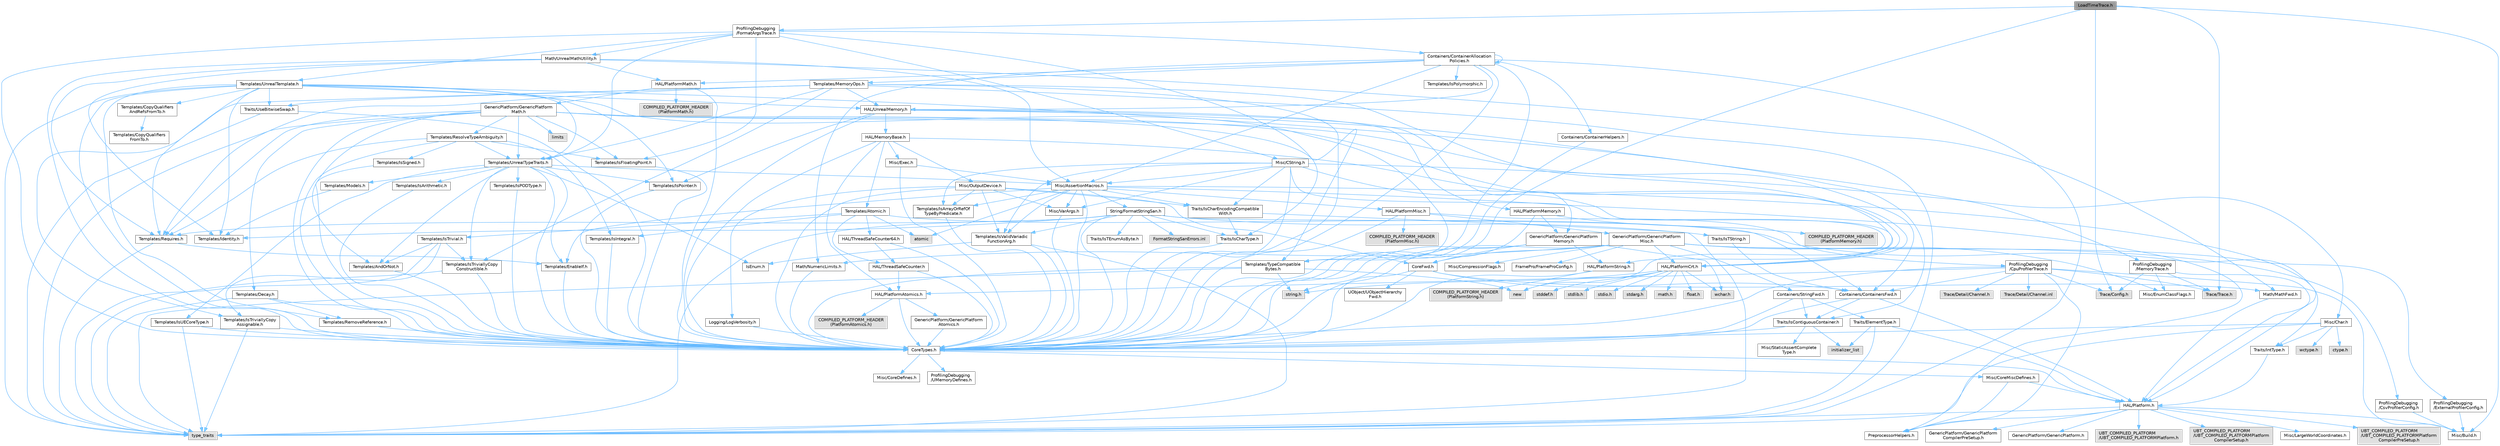 digraph "LoadTimeTrace.h"
{
 // INTERACTIVE_SVG=YES
 // LATEX_PDF_SIZE
  bgcolor="transparent";
  edge [fontname=Helvetica,fontsize=10,labelfontname=Helvetica,labelfontsize=10];
  node [fontname=Helvetica,fontsize=10,shape=box,height=0.2,width=0.4];
  Node1 [id="Node000001",label="LoadTimeTrace.h",height=0.2,width=0.4,color="gray40", fillcolor="grey60", style="filled", fontcolor="black",tooltip=" "];
  Node1 -> Node2 [id="edge1_Node000001_Node000002",color="steelblue1",style="solid",tooltip=" "];
  Node2 [id="Node000002",label="CoreTypes.h",height=0.2,width=0.4,color="grey40", fillcolor="white", style="filled",URL="$dc/dec/CoreTypes_8h.html",tooltip=" "];
  Node2 -> Node3 [id="edge2_Node000002_Node000003",color="steelblue1",style="solid",tooltip=" "];
  Node3 [id="Node000003",label="HAL/Platform.h",height=0.2,width=0.4,color="grey40", fillcolor="white", style="filled",URL="$d9/dd0/Platform_8h.html",tooltip=" "];
  Node3 -> Node4 [id="edge3_Node000003_Node000004",color="steelblue1",style="solid",tooltip=" "];
  Node4 [id="Node000004",label="Misc/Build.h",height=0.2,width=0.4,color="grey40", fillcolor="white", style="filled",URL="$d3/dbb/Build_8h.html",tooltip=" "];
  Node3 -> Node5 [id="edge4_Node000003_Node000005",color="steelblue1",style="solid",tooltip=" "];
  Node5 [id="Node000005",label="Misc/LargeWorldCoordinates.h",height=0.2,width=0.4,color="grey40", fillcolor="white", style="filled",URL="$d2/dcb/LargeWorldCoordinates_8h.html",tooltip=" "];
  Node3 -> Node6 [id="edge5_Node000003_Node000006",color="steelblue1",style="solid",tooltip=" "];
  Node6 [id="Node000006",label="type_traits",height=0.2,width=0.4,color="grey60", fillcolor="#E0E0E0", style="filled",tooltip=" "];
  Node3 -> Node7 [id="edge6_Node000003_Node000007",color="steelblue1",style="solid",tooltip=" "];
  Node7 [id="Node000007",label="PreprocessorHelpers.h",height=0.2,width=0.4,color="grey40", fillcolor="white", style="filled",URL="$db/ddb/PreprocessorHelpers_8h.html",tooltip=" "];
  Node3 -> Node8 [id="edge7_Node000003_Node000008",color="steelblue1",style="solid",tooltip=" "];
  Node8 [id="Node000008",label="UBT_COMPILED_PLATFORM\l/UBT_COMPILED_PLATFORMPlatform\lCompilerPreSetup.h",height=0.2,width=0.4,color="grey60", fillcolor="#E0E0E0", style="filled",tooltip=" "];
  Node3 -> Node9 [id="edge8_Node000003_Node000009",color="steelblue1",style="solid",tooltip=" "];
  Node9 [id="Node000009",label="GenericPlatform/GenericPlatform\lCompilerPreSetup.h",height=0.2,width=0.4,color="grey40", fillcolor="white", style="filled",URL="$d9/dc8/GenericPlatformCompilerPreSetup_8h.html",tooltip=" "];
  Node3 -> Node10 [id="edge9_Node000003_Node000010",color="steelblue1",style="solid",tooltip=" "];
  Node10 [id="Node000010",label="GenericPlatform/GenericPlatform.h",height=0.2,width=0.4,color="grey40", fillcolor="white", style="filled",URL="$d6/d84/GenericPlatform_8h.html",tooltip=" "];
  Node3 -> Node11 [id="edge10_Node000003_Node000011",color="steelblue1",style="solid",tooltip=" "];
  Node11 [id="Node000011",label="UBT_COMPILED_PLATFORM\l/UBT_COMPILED_PLATFORMPlatform.h",height=0.2,width=0.4,color="grey60", fillcolor="#E0E0E0", style="filled",tooltip=" "];
  Node3 -> Node12 [id="edge11_Node000003_Node000012",color="steelblue1",style="solid",tooltip=" "];
  Node12 [id="Node000012",label="UBT_COMPILED_PLATFORM\l/UBT_COMPILED_PLATFORMPlatform\lCompilerSetup.h",height=0.2,width=0.4,color="grey60", fillcolor="#E0E0E0", style="filled",tooltip=" "];
  Node2 -> Node13 [id="edge12_Node000002_Node000013",color="steelblue1",style="solid",tooltip=" "];
  Node13 [id="Node000013",label="ProfilingDebugging\l/UMemoryDefines.h",height=0.2,width=0.4,color="grey40", fillcolor="white", style="filled",URL="$d2/da2/UMemoryDefines_8h.html",tooltip=" "];
  Node2 -> Node14 [id="edge13_Node000002_Node000014",color="steelblue1",style="solid",tooltip=" "];
  Node14 [id="Node000014",label="Misc/CoreMiscDefines.h",height=0.2,width=0.4,color="grey40", fillcolor="white", style="filled",URL="$da/d38/CoreMiscDefines_8h.html",tooltip=" "];
  Node14 -> Node3 [id="edge14_Node000014_Node000003",color="steelblue1",style="solid",tooltip=" "];
  Node14 -> Node7 [id="edge15_Node000014_Node000007",color="steelblue1",style="solid",tooltip=" "];
  Node2 -> Node15 [id="edge16_Node000002_Node000015",color="steelblue1",style="solid",tooltip=" "];
  Node15 [id="Node000015",label="Misc/CoreDefines.h",height=0.2,width=0.4,color="grey40", fillcolor="white", style="filled",URL="$d3/dd2/CoreDefines_8h.html",tooltip=" "];
  Node1 -> Node4 [id="edge17_Node000001_Node000004",color="steelblue1",style="solid",tooltip=" "];
  Node1 -> Node16 [id="edge18_Node000001_Node000016",color="steelblue1",style="solid",tooltip=" "];
  Node16 [id="Node000016",label="ProfilingDebugging\l/FormatArgsTrace.h",height=0.2,width=0.4,color="grey40", fillcolor="white", style="filled",URL="$d6/d18/FormatArgsTrace_8h.html",tooltip=" "];
  Node16 -> Node2 [id="edge19_Node000016_Node000002",color="steelblue1",style="solid",tooltip=" "];
  Node16 -> Node17 [id="edge20_Node000016_Node000017",color="steelblue1",style="solid",tooltip=" "];
  Node17 [id="Node000017",label="Containers/ContainerAllocation\lPolicies.h",height=0.2,width=0.4,color="grey40", fillcolor="white", style="filled",URL="$d7/dff/ContainerAllocationPolicies_8h.html",tooltip=" "];
  Node17 -> Node2 [id="edge21_Node000017_Node000002",color="steelblue1",style="solid",tooltip=" "];
  Node17 -> Node18 [id="edge22_Node000017_Node000018",color="steelblue1",style="solid",tooltip=" "];
  Node18 [id="Node000018",label="Containers/ContainerHelpers.h",height=0.2,width=0.4,color="grey40", fillcolor="white", style="filled",URL="$d7/d33/ContainerHelpers_8h.html",tooltip=" "];
  Node18 -> Node2 [id="edge23_Node000018_Node000002",color="steelblue1",style="solid",tooltip=" "];
  Node17 -> Node17 [id="edge24_Node000017_Node000017",color="steelblue1",style="solid",tooltip=" "];
  Node17 -> Node19 [id="edge25_Node000017_Node000019",color="steelblue1",style="solid",tooltip=" "];
  Node19 [id="Node000019",label="HAL/PlatformMath.h",height=0.2,width=0.4,color="grey40", fillcolor="white", style="filled",URL="$dc/d53/PlatformMath_8h.html",tooltip=" "];
  Node19 -> Node2 [id="edge26_Node000019_Node000002",color="steelblue1",style="solid",tooltip=" "];
  Node19 -> Node20 [id="edge27_Node000019_Node000020",color="steelblue1",style="solid",tooltip=" "];
  Node20 [id="Node000020",label="GenericPlatform/GenericPlatform\lMath.h",height=0.2,width=0.4,color="grey40", fillcolor="white", style="filled",URL="$d5/d79/GenericPlatformMath_8h.html",tooltip=" "];
  Node20 -> Node2 [id="edge28_Node000020_Node000002",color="steelblue1",style="solid",tooltip=" "];
  Node20 -> Node21 [id="edge29_Node000020_Node000021",color="steelblue1",style="solid",tooltip=" "];
  Node21 [id="Node000021",label="Containers/ContainersFwd.h",height=0.2,width=0.4,color="grey40", fillcolor="white", style="filled",URL="$d4/d0a/ContainersFwd_8h.html",tooltip=" "];
  Node21 -> Node3 [id="edge30_Node000021_Node000003",color="steelblue1",style="solid",tooltip=" "];
  Node21 -> Node2 [id="edge31_Node000021_Node000002",color="steelblue1",style="solid",tooltip=" "];
  Node21 -> Node22 [id="edge32_Node000021_Node000022",color="steelblue1",style="solid",tooltip=" "];
  Node22 [id="Node000022",label="Traits/IsContiguousContainer.h",height=0.2,width=0.4,color="grey40", fillcolor="white", style="filled",URL="$d5/d3c/IsContiguousContainer_8h.html",tooltip=" "];
  Node22 -> Node2 [id="edge33_Node000022_Node000002",color="steelblue1",style="solid",tooltip=" "];
  Node22 -> Node23 [id="edge34_Node000022_Node000023",color="steelblue1",style="solid",tooltip=" "];
  Node23 [id="Node000023",label="Misc/StaticAssertComplete\lType.h",height=0.2,width=0.4,color="grey40", fillcolor="white", style="filled",URL="$d5/d4e/StaticAssertCompleteType_8h.html",tooltip=" "];
  Node22 -> Node24 [id="edge35_Node000022_Node000024",color="steelblue1",style="solid",tooltip=" "];
  Node24 [id="Node000024",label="initializer_list",height=0.2,width=0.4,color="grey60", fillcolor="#E0E0E0", style="filled",tooltip=" "];
  Node20 -> Node25 [id="edge36_Node000020_Node000025",color="steelblue1",style="solid",tooltip=" "];
  Node25 [id="Node000025",label="HAL/PlatformCrt.h",height=0.2,width=0.4,color="grey40", fillcolor="white", style="filled",URL="$d8/d75/PlatformCrt_8h.html",tooltip=" "];
  Node25 -> Node26 [id="edge37_Node000025_Node000026",color="steelblue1",style="solid",tooltip=" "];
  Node26 [id="Node000026",label="new",height=0.2,width=0.4,color="grey60", fillcolor="#E0E0E0", style="filled",tooltip=" "];
  Node25 -> Node27 [id="edge38_Node000025_Node000027",color="steelblue1",style="solid",tooltip=" "];
  Node27 [id="Node000027",label="wchar.h",height=0.2,width=0.4,color="grey60", fillcolor="#E0E0E0", style="filled",tooltip=" "];
  Node25 -> Node28 [id="edge39_Node000025_Node000028",color="steelblue1",style="solid",tooltip=" "];
  Node28 [id="Node000028",label="stddef.h",height=0.2,width=0.4,color="grey60", fillcolor="#E0E0E0", style="filled",tooltip=" "];
  Node25 -> Node29 [id="edge40_Node000025_Node000029",color="steelblue1",style="solid",tooltip=" "];
  Node29 [id="Node000029",label="stdlib.h",height=0.2,width=0.4,color="grey60", fillcolor="#E0E0E0", style="filled",tooltip=" "];
  Node25 -> Node30 [id="edge41_Node000025_Node000030",color="steelblue1",style="solid",tooltip=" "];
  Node30 [id="Node000030",label="stdio.h",height=0.2,width=0.4,color="grey60", fillcolor="#E0E0E0", style="filled",tooltip=" "];
  Node25 -> Node31 [id="edge42_Node000025_Node000031",color="steelblue1",style="solid",tooltip=" "];
  Node31 [id="Node000031",label="stdarg.h",height=0.2,width=0.4,color="grey60", fillcolor="#E0E0E0", style="filled",tooltip=" "];
  Node25 -> Node32 [id="edge43_Node000025_Node000032",color="steelblue1",style="solid",tooltip=" "];
  Node32 [id="Node000032",label="math.h",height=0.2,width=0.4,color="grey60", fillcolor="#E0E0E0", style="filled",tooltip=" "];
  Node25 -> Node33 [id="edge44_Node000025_Node000033",color="steelblue1",style="solid",tooltip=" "];
  Node33 [id="Node000033",label="float.h",height=0.2,width=0.4,color="grey60", fillcolor="#E0E0E0", style="filled",tooltip=" "];
  Node25 -> Node34 [id="edge45_Node000025_Node000034",color="steelblue1",style="solid",tooltip=" "];
  Node34 [id="Node000034",label="string.h",height=0.2,width=0.4,color="grey60", fillcolor="#E0E0E0", style="filled",tooltip=" "];
  Node20 -> Node35 [id="edge46_Node000020_Node000035",color="steelblue1",style="solid",tooltip=" "];
  Node35 [id="Node000035",label="Templates/AndOrNot.h",height=0.2,width=0.4,color="grey40", fillcolor="white", style="filled",URL="$db/d0a/AndOrNot_8h.html",tooltip=" "];
  Node35 -> Node2 [id="edge47_Node000035_Node000002",color="steelblue1",style="solid",tooltip=" "];
  Node20 -> Node36 [id="edge48_Node000020_Node000036",color="steelblue1",style="solid",tooltip=" "];
  Node36 [id="Node000036",label="Templates/Decay.h",height=0.2,width=0.4,color="grey40", fillcolor="white", style="filled",URL="$dd/d0f/Decay_8h.html",tooltip=" "];
  Node36 -> Node2 [id="edge49_Node000036_Node000002",color="steelblue1",style="solid",tooltip=" "];
  Node36 -> Node37 [id="edge50_Node000036_Node000037",color="steelblue1",style="solid",tooltip=" "];
  Node37 [id="Node000037",label="Templates/RemoveReference.h",height=0.2,width=0.4,color="grey40", fillcolor="white", style="filled",URL="$da/dbe/RemoveReference_8h.html",tooltip=" "];
  Node37 -> Node2 [id="edge51_Node000037_Node000002",color="steelblue1",style="solid",tooltip=" "];
  Node36 -> Node6 [id="edge52_Node000036_Node000006",color="steelblue1",style="solid",tooltip=" "];
  Node20 -> Node38 [id="edge53_Node000020_Node000038",color="steelblue1",style="solid",tooltip=" "];
  Node38 [id="Node000038",label="Templates/IsFloatingPoint.h",height=0.2,width=0.4,color="grey40", fillcolor="white", style="filled",URL="$d3/d11/IsFloatingPoint_8h.html",tooltip=" "];
  Node38 -> Node2 [id="edge54_Node000038_Node000002",color="steelblue1",style="solid",tooltip=" "];
  Node20 -> Node39 [id="edge55_Node000020_Node000039",color="steelblue1",style="solid",tooltip=" "];
  Node39 [id="Node000039",label="Templates/UnrealTypeTraits.h",height=0.2,width=0.4,color="grey40", fillcolor="white", style="filled",URL="$d2/d2d/UnrealTypeTraits_8h.html",tooltip=" "];
  Node39 -> Node2 [id="edge56_Node000039_Node000002",color="steelblue1",style="solid",tooltip=" "];
  Node39 -> Node40 [id="edge57_Node000039_Node000040",color="steelblue1",style="solid",tooltip=" "];
  Node40 [id="Node000040",label="Templates/IsPointer.h",height=0.2,width=0.4,color="grey40", fillcolor="white", style="filled",URL="$d7/d05/IsPointer_8h.html",tooltip=" "];
  Node40 -> Node2 [id="edge58_Node000040_Node000002",color="steelblue1",style="solid",tooltip=" "];
  Node39 -> Node41 [id="edge59_Node000039_Node000041",color="steelblue1",style="solid",tooltip=" "];
  Node41 [id="Node000041",label="Misc/AssertionMacros.h",height=0.2,width=0.4,color="grey40", fillcolor="white", style="filled",URL="$d0/dfa/AssertionMacros_8h.html",tooltip=" "];
  Node41 -> Node2 [id="edge60_Node000041_Node000002",color="steelblue1",style="solid",tooltip=" "];
  Node41 -> Node3 [id="edge61_Node000041_Node000003",color="steelblue1",style="solid",tooltip=" "];
  Node41 -> Node42 [id="edge62_Node000041_Node000042",color="steelblue1",style="solid",tooltip=" "];
  Node42 [id="Node000042",label="HAL/PlatformMisc.h",height=0.2,width=0.4,color="grey40", fillcolor="white", style="filled",URL="$d0/df5/PlatformMisc_8h.html",tooltip=" "];
  Node42 -> Node2 [id="edge63_Node000042_Node000002",color="steelblue1",style="solid",tooltip=" "];
  Node42 -> Node43 [id="edge64_Node000042_Node000043",color="steelblue1",style="solid",tooltip=" "];
  Node43 [id="Node000043",label="GenericPlatform/GenericPlatform\lMisc.h",height=0.2,width=0.4,color="grey40", fillcolor="white", style="filled",URL="$db/d9a/GenericPlatformMisc_8h.html",tooltip=" "];
  Node43 -> Node44 [id="edge65_Node000043_Node000044",color="steelblue1",style="solid",tooltip=" "];
  Node44 [id="Node000044",label="Containers/StringFwd.h",height=0.2,width=0.4,color="grey40", fillcolor="white", style="filled",URL="$df/d37/StringFwd_8h.html",tooltip=" "];
  Node44 -> Node2 [id="edge66_Node000044_Node000002",color="steelblue1",style="solid",tooltip=" "];
  Node44 -> Node45 [id="edge67_Node000044_Node000045",color="steelblue1",style="solid",tooltip=" "];
  Node45 [id="Node000045",label="Traits/ElementType.h",height=0.2,width=0.4,color="grey40", fillcolor="white", style="filled",URL="$d5/d4f/ElementType_8h.html",tooltip=" "];
  Node45 -> Node3 [id="edge68_Node000045_Node000003",color="steelblue1",style="solid",tooltip=" "];
  Node45 -> Node24 [id="edge69_Node000045_Node000024",color="steelblue1",style="solid",tooltip=" "];
  Node45 -> Node6 [id="edge70_Node000045_Node000006",color="steelblue1",style="solid",tooltip=" "];
  Node44 -> Node22 [id="edge71_Node000044_Node000022",color="steelblue1",style="solid",tooltip=" "];
  Node43 -> Node46 [id="edge72_Node000043_Node000046",color="steelblue1",style="solid",tooltip=" "];
  Node46 [id="Node000046",label="CoreFwd.h",height=0.2,width=0.4,color="grey40", fillcolor="white", style="filled",URL="$d1/d1e/CoreFwd_8h.html",tooltip=" "];
  Node46 -> Node2 [id="edge73_Node000046_Node000002",color="steelblue1",style="solid",tooltip=" "];
  Node46 -> Node21 [id="edge74_Node000046_Node000021",color="steelblue1",style="solid",tooltip=" "];
  Node46 -> Node47 [id="edge75_Node000046_Node000047",color="steelblue1",style="solid",tooltip=" "];
  Node47 [id="Node000047",label="Math/MathFwd.h",height=0.2,width=0.4,color="grey40", fillcolor="white", style="filled",URL="$d2/d10/MathFwd_8h.html",tooltip=" "];
  Node47 -> Node3 [id="edge76_Node000047_Node000003",color="steelblue1",style="solid",tooltip=" "];
  Node46 -> Node48 [id="edge77_Node000046_Node000048",color="steelblue1",style="solid",tooltip=" "];
  Node48 [id="Node000048",label="UObject/UObjectHierarchy\lFwd.h",height=0.2,width=0.4,color="grey40", fillcolor="white", style="filled",URL="$d3/d13/UObjectHierarchyFwd_8h.html",tooltip=" "];
  Node43 -> Node2 [id="edge78_Node000043_Node000002",color="steelblue1",style="solid",tooltip=" "];
  Node43 -> Node49 [id="edge79_Node000043_Node000049",color="steelblue1",style="solid",tooltip=" "];
  Node49 [id="Node000049",label="FramePro/FrameProConfig.h",height=0.2,width=0.4,color="grey40", fillcolor="white", style="filled",URL="$d7/d90/FrameProConfig_8h.html",tooltip=" "];
  Node43 -> Node25 [id="edge80_Node000043_Node000025",color="steelblue1",style="solid",tooltip=" "];
  Node43 -> Node50 [id="edge81_Node000043_Node000050",color="steelblue1",style="solid",tooltip=" "];
  Node50 [id="Node000050",label="Math/NumericLimits.h",height=0.2,width=0.4,color="grey40", fillcolor="white", style="filled",URL="$df/d1b/NumericLimits_8h.html",tooltip=" "];
  Node50 -> Node2 [id="edge82_Node000050_Node000002",color="steelblue1",style="solid",tooltip=" "];
  Node43 -> Node51 [id="edge83_Node000043_Node000051",color="steelblue1",style="solid",tooltip=" "];
  Node51 [id="Node000051",label="Misc/CompressionFlags.h",height=0.2,width=0.4,color="grey40", fillcolor="white", style="filled",URL="$d9/d76/CompressionFlags_8h.html",tooltip=" "];
  Node43 -> Node52 [id="edge84_Node000043_Node000052",color="steelblue1",style="solid",tooltip=" "];
  Node52 [id="Node000052",label="Misc/EnumClassFlags.h",height=0.2,width=0.4,color="grey40", fillcolor="white", style="filled",URL="$d8/de7/EnumClassFlags_8h.html",tooltip=" "];
  Node43 -> Node53 [id="edge85_Node000043_Node000053",color="steelblue1",style="solid",tooltip=" "];
  Node53 [id="Node000053",label="ProfilingDebugging\l/CsvProfilerConfig.h",height=0.2,width=0.4,color="grey40", fillcolor="white", style="filled",URL="$d3/d88/CsvProfilerConfig_8h.html",tooltip=" "];
  Node53 -> Node4 [id="edge86_Node000053_Node000004",color="steelblue1",style="solid",tooltip=" "];
  Node43 -> Node54 [id="edge87_Node000043_Node000054",color="steelblue1",style="solid",tooltip=" "];
  Node54 [id="Node000054",label="ProfilingDebugging\l/ExternalProfilerConfig.h",height=0.2,width=0.4,color="grey40", fillcolor="white", style="filled",URL="$d3/dbb/ExternalProfilerConfig_8h.html",tooltip=" "];
  Node54 -> Node4 [id="edge88_Node000054_Node000004",color="steelblue1",style="solid",tooltip=" "];
  Node42 -> Node55 [id="edge89_Node000042_Node000055",color="steelblue1",style="solid",tooltip=" "];
  Node55 [id="Node000055",label="COMPILED_PLATFORM_HEADER\l(PlatformMisc.h)",height=0.2,width=0.4,color="grey60", fillcolor="#E0E0E0", style="filled",tooltip=" "];
  Node42 -> Node56 [id="edge90_Node000042_Node000056",color="steelblue1",style="solid",tooltip=" "];
  Node56 [id="Node000056",label="ProfilingDebugging\l/CpuProfilerTrace.h",height=0.2,width=0.4,color="grey40", fillcolor="white", style="filled",URL="$da/dcb/CpuProfilerTrace_8h.html",tooltip=" "];
  Node56 -> Node2 [id="edge91_Node000056_Node000002",color="steelblue1",style="solid",tooltip=" "];
  Node56 -> Node21 [id="edge92_Node000056_Node000021",color="steelblue1",style="solid",tooltip=" "];
  Node56 -> Node57 [id="edge93_Node000056_Node000057",color="steelblue1",style="solid",tooltip=" "];
  Node57 [id="Node000057",label="HAL/PlatformAtomics.h",height=0.2,width=0.4,color="grey40", fillcolor="white", style="filled",URL="$d3/d36/PlatformAtomics_8h.html",tooltip=" "];
  Node57 -> Node2 [id="edge94_Node000057_Node000002",color="steelblue1",style="solid",tooltip=" "];
  Node57 -> Node58 [id="edge95_Node000057_Node000058",color="steelblue1",style="solid",tooltip=" "];
  Node58 [id="Node000058",label="GenericPlatform/GenericPlatform\lAtomics.h",height=0.2,width=0.4,color="grey40", fillcolor="white", style="filled",URL="$da/d72/GenericPlatformAtomics_8h.html",tooltip=" "];
  Node58 -> Node2 [id="edge96_Node000058_Node000002",color="steelblue1",style="solid",tooltip=" "];
  Node57 -> Node59 [id="edge97_Node000057_Node000059",color="steelblue1",style="solid",tooltip=" "];
  Node59 [id="Node000059",label="COMPILED_PLATFORM_HEADER\l(PlatformAtomics.h)",height=0.2,width=0.4,color="grey60", fillcolor="#E0E0E0", style="filled",tooltip=" "];
  Node56 -> Node7 [id="edge98_Node000056_Node000007",color="steelblue1",style="solid",tooltip=" "];
  Node56 -> Node4 [id="edge99_Node000056_Node000004",color="steelblue1",style="solid",tooltip=" "];
  Node56 -> Node60 [id="edge100_Node000056_Node000060",color="steelblue1",style="solid",tooltip=" "];
  Node60 [id="Node000060",label="Trace/Config.h",height=0.2,width=0.4,color="grey60", fillcolor="#E0E0E0", style="filled",tooltip=" "];
  Node56 -> Node61 [id="edge101_Node000056_Node000061",color="steelblue1",style="solid",tooltip=" "];
  Node61 [id="Node000061",label="Trace/Detail/Channel.h",height=0.2,width=0.4,color="grey60", fillcolor="#E0E0E0", style="filled",tooltip=" "];
  Node56 -> Node62 [id="edge102_Node000056_Node000062",color="steelblue1",style="solid",tooltip=" "];
  Node62 [id="Node000062",label="Trace/Detail/Channel.inl",height=0.2,width=0.4,color="grey60", fillcolor="#E0E0E0", style="filled",tooltip=" "];
  Node56 -> Node63 [id="edge103_Node000056_Node000063",color="steelblue1",style="solid",tooltip=" "];
  Node63 [id="Node000063",label="Trace/Trace.h",height=0.2,width=0.4,color="grey60", fillcolor="#E0E0E0", style="filled",tooltip=" "];
  Node41 -> Node7 [id="edge104_Node000041_Node000007",color="steelblue1",style="solid",tooltip=" "];
  Node41 -> Node64 [id="edge105_Node000041_Node000064",color="steelblue1",style="solid",tooltip=" "];
  Node64 [id="Node000064",label="Templates/EnableIf.h",height=0.2,width=0.4,color="grey40", fillcolor="white", style="filled",URL="$d7/d60/EnableIf_8h.html",tooltip=" "];
  Node64 -> Node2 [id="edge106_Node000064_Node000002",color="steelblue1",style="solid",tooltip=" "];
  Node41 -> Node65 [id="edge107_Node000041_Node000065",color="steelblue1",style="solid",tooltip=" "];
  Node65 [id="Node000065",label="Templates/IsArrayOrRefOf\lTypeByPredicate.h",height=0.2,width=0.4,color="grey40", fillcolor="white", style="filled",URL="$d6/da1/IsArrayOrRefOfTypeByPredicate_8h.html",tooltip=" "];
  Node65 -> Node2 [id="edge108_Node000065_Node000002",color="steelblue1",style="solid",tooltip=" "];
  Node41 -> Node66 [id="edge109_Node000041_Node000066",color="steelblue1",style="solid",tooltip=" "];
  Node66 [id="Node000066",label="Templates/IsValidVariadic\lFunctionArg.h",height=0.2,width=0.4,color="grey40", fillcolor="white", style="filled",URL="$d0/dc8/IsValidVariadicFunctionArg_8h.html",tooltip=" "];
  Node66 -> Node2 [id="edge110_Node000066_Node000002",color="steelblue1",style="solid",tooltip=" "];
  Node66 -> Node67 [id="edge111_Node000066_Node000067",color="steelblue1",style="solid",tooltip=" "];
  Node67 [id="Node000067",label="IsEnum.h",height=0.2,width=0.4,color="grey40", fillcolor="white", style="filled",URL="$d4/de5/IsEnum_8h.html",tooltip=" "];
  Node66 -> Node6 [id="edge112_Node000066_Node000006",color="steelblue1",style="solid",tooltip=" "];
  Node41 -> Node68 [id="edge113_Node000041_Node000068",color="steelblue1",style="solid",tooltip=" "];
  Node68 [id="Node000068",label="Traits/IsCharEncodingCompatible\lWith.h",height=0.2,width=0.4,color="grey40", fillcolor="white", style="filled",URL="$df/dd1/IsCharEncodingCompatibleWith_8h.html",tooltip=" "];
  Node68 -> Node6 [id="edge114_Node000068_Node000006",color="steelblue1",style="solid",tooltip=" "];
  Node68 -> Node69 [id="edge115_Node000068_Node000069",color="steelblue1",style="solid",tooltip=" "];
  Node69 [id="Node000069",label="Traits/IsCharType.h",height=0.2,width=0.4,color="grey40", fillcolor="white", style="filled",URL="$db/d51/IsCharType_8h.html",tooltip=" "];
  Node69 -> Node2 [id="edge116_Node000069_Node000002",color="steelblue1",style="solid",tooltip=" "];
  Node41 -> Node70 [id="edge117_Node000041_Node000070",color="steelblue1",style="solid",tooltip=" "];
  Node70 [id="Node000070",label="Misc/VarArgs.h",height=0.2,width=0.4,color="grey40", fillcolor="white", style="filled",URL="$d5/d6f/VarArgs_8h.html",tooltip=" "];
  Node70 -> Node2 [id="edge118_Node000070_Node000002",color="steelblue1",style="solid",tooltip=" "];
  Node41 -> Node71 [id="edge119_Node000041_Node000071",color="steelblue1",style="solid",tooltip=" "];
  Node71 [id="Node000071",label="String/FormatStringSan.h",height=0.2,width=0.4,color="grey40", fillcolor="white", style="filled",URL="$d3/d8b/FormatStringSan_8h.html",tooltip=" "];
  Node71 -> Node6 [id="edge120_Node000071_Node000006",color="steelblue1",style="solid",tooltip=" "];
  Node71 -> Node2 [id="edge121_Node000071_Node000002",color="steelblue1",style="solid",tooltip=" "];
  Node71 -> Node72 [id="edge122_Node000071_Node000072",color="steelblue1",style="solid",tooltip=" "];
  Node72 [id="Node000072",label="Templates/Requires.h",height=0.2,width=0.4,color="grey40", fillcolor="white", style="filled",URL="$dc/d96/Requires_8h.html",tooltip=" "];
  Node72 -> Node64 [id="edge123_Node000072_Node000064",color="steelblue1",style="solid",tooltip=" "];
  Node72 -> Node6 [id="edge124_Node000072_Node000006",color="steelblue1",style="solid",tooltip=" "];
  Node71 -> Node73 [id="edge125_Node000071_Node000073",color="steelblue1",style="solid",tooltip=" "];
  Node73 [id="Node000073",label="Templates/Identity.h",height=0.2,width=0.4,color="grey40", fillcolor="white", style="filled",URL="$d0/dd5/Identity_8h.html",tooltip=" "];
  Node71 -> Node66 [id="edge126_Node000071_Node000066",color="steelblue1",style="solid",tooltip=" "];
  Node71 -> Node69 [id="edge127_Node000071_Node000069",color="steelblue1",style="solid",tooltip=" "];
  Node71 -> Node74 [id="edge128_Node000071_Node000074",color="steelblue1",style="solid",tooltip=" "];
  Node74 [id="Node000074",label="Traits/IsTEnumAsByte.h",height=0.2,width=0.4,color="grey40", fillcolor="white", style="filled",URL="$d1/de6/IsTEnumAsByte_8h.html",tooltip=" "];
  Node71 -> Node75 [id="edge129_Node000071_Node000075",color="steelblue1",style="solid",tooltip=" "];
  Node75 [id="Node000075",label="Traits/IsTString.h",height=0.2,width=0.4,color="grey40", fillcolor="white", style="filled",URL="$d0/df8/IsTString_8h.html",tooltip=" "];
  Node75 -> Node21 [id="edge130_Node000075_Node000021",color="steelblue1",style="solid",tooltip=" "];
  Node71 -> Node21 [id="edge131_Node000071_Node000021",color="steelblue1",style="solid",tooltip=" "];
  Node71 -> Node76 [id="edge132_Node000071_Node000076",color="steelblue1",style="solid",tooltip=" "];
  Node76 [id="Node000076",label="FormatStringSanErrors.inl",height=0.2,width=0.4,color="grey60", fillcolor="#E0E0E0", style="filled",tooltip=" "];
  Node41 -> Node77 [id="edge133_Node000041_Node000077",color="steelblue1",style="solid",tooltip=" "];
  Node77 [id="Node000077",label="atomic",height=0.2,width=0.4,color="grey60", fillcolor="#E0E0E0", style="filled",tooltip=" "];
  Node39 -> Node35 [id="edge134_Node000039_Node000035",color="steelblue1",style="solid",tooltip=" "];
  Node39 -> Node64 [id="edge135_Node000039_Node000064",color="steelblue1",style="solid",tooltip=" "];
  Node39 -> Node78 [id="edge136_Node000039_Node000078",color="steelblue1",style="solid",tooltip=" "];
  Node78 [id="Node000078",label="Templates/IsArithmetic.h",height=0.2,width=0.4,color="grey40", fillcolor="white", style="filled",URL="$d2/d5d/IsArithmetic_8h.html",tooltip=" "];
  Node78 -> Node2 [id="edge137_Node000078_Node000002",color="steelblue1",style="solid",tooltip=" "];
  Node39 -> Node67 [id="edge138_Node000039_Node000067",color="steelblue1",style="solid",tooltip=" "];
  Node39 -> Node79 [id="edge139_Node000039_Node000079",color="steelblue1",style="solid",tooltip=" "];
  Node79 [id="Node000079",label="Templates/Models.h",height=0.2,width=0.4,color="grey40", fillcolor="white", style="filled",URL="$d3/d0c/Models_8h.html",tooltip=" "];
  Node79 -> Node73 [id="edge140_Node000079_Node000073",color="steelblue1",style="solid",tooltip=" "];
  Node39 -> Node80 [id="edge141_Node000039_Node000080",color="steelblue1",style="solid",tooltip=" "];
  Node80 [id="Node000080",label="Templates/IsPODType.h",height=0.2,width=0.4,color="grey40", fillcolor="white", style="filled",URL="$d7/db1/IsPODType_8h.html",tooltip=" "];
  Node80 -> Node2 [id="edge142_Node000080_Node000002",color="steelblue1",style="solid",tooltip=" "];
  Node39 -> Node81 [id="edge143_Node000039_Node000081",color="steelblue1",style="solid",tooltip=" "];
  Node81 [id="Node000081",label="Templates/IsUECoreType.h",height=0.2,width=0.4,color="grey40", fillcolor="white", style="filled",URL="$d1/db8/IsUECoreType_8h.html",tooltip=" "];
  Node81 -> Node2 [id="edge144_Node000081_Node000002",color="steelblue1",style="solid",tooltip=" "];
  Node81 -> Node6 [id="edge145_Node000081_Node000006",color="steelblue1",style="solid",tooltip=" "];
  Node39 -> Node82 [id="edge146_Node000039_Node000082",color="steelblue1",style="solid",tooltip=" "];
  Node82 [id="Node000082",label="Templates/IsTriviallyCopy\lConstructible.h",height=0.2,width=0.4,color="grey40", fillcolor="white", style="filled",URL="$d3/d78/IsTriviallyCopyConstructible_8h.html",tooltip=" "];
  Node82 -> Node2 [id="edge147_Node000082_Node000002",color="steelblue1",style="solid",tooltip=" "];
  Node82 -> Node6 [id="edge148_Node000082_Node000006",color="steelblue1",style="solid",tooltip=" "];
  Node20 -> Node72 [id="edge149_Node000020_Node000072",color="steelblue1",style="solid",tooltip=" "];
  Node20 -> Node83 [id="edge150_Node000020_Node000083",color="steelblue1",style="solid",tooltip=" "];
  Node83 [id="Node000083",label="Templates/ResolveTypeAmbiguity.h",height=0.2,width=0.4,color="grey40", fillcolor="white", style="filled",URL="$df/d1f/ResolveTypeAmbiguity_8h.html",tooltip=" "];
  Node83 -> Node2 [id="edge151_Node000083_Node000002",color="steelblue1",style="solid",tooltip=" "];
  Node83 -> Node38 [id="edge152_Node000083_Node000038",color="steelblue1",style="solid",tooltip=" "];
  Node83 -> Node39 [id="edge153_Node000083_Node000039",color="steelblue1",style="solid",tooltip=" "];
  Node83 -> Node84 [id="edge154_Node000083_Node000084",color="steelblue1",style="solid",tooltip=" "];
  Node84 [id="Node000084",label="Templates/IsSigned.h",height=0.2,width=0.4,color="grey40", fillcolor="white", style="filled",URL="$d8/dd8/IsSigned_8h.html",tooltip=" "];
  Node84 -> Node2 [id="edge155_Node000084_Node000002",color="steelblue1",style="solid",tooltip=" "];
  Node83 -> Node85 [id="edge156_Node000083_Node000085",color="steelblue1",style="solid",tooltip=" "];
  Node85 [id="Node000085",label="Templates/IsIntegral.h",height=0.2,width=0.4,color="grey40", fillcolor="white", style="filled",URL="$da/d64/IsIntegral_8h.html",tooltip=" "];
  Node85 -> Node2 [id="edge157_Node000085_Node000002",color="steelblue1",style="solid",tooltip=" "];
  Node83 -> Node72 [id="edge158_Node000083_Node000072",color="steelblue1",style="solid",tooltip=" "];
  Node20 -> Node86 [id="edge159_Node000020_Node000086",color="steelblue1",style="solid",tooltip=" "];
  Node86 [id="Node000086",label="Templates/TypeCompatible\lBytes.h",height=0.2,width=0.4,color="grey40", fillcolor="white", style="filled",URL="$df/d0a/TypeCompatibleBytes_8h.html",tooltip=" "];
  Node86 -> Node2 [id="edge160_Node000086_Node000002",color="steelblue1",style="solid",tooltip=" "];
  Node86 -> Node34 [id="edge161_Node000086_Node000034",color="steelblue1",style="solid",tooltip=" "];
  Node86 -> Node26 [id="edge162_Node000086_Node000026",color="steelblue1",style="solid",tooltip=" "];
  Node86 -> Node6 [id="edge163_Node000086_Node000006",color="steelblue1",style="solid",tooltip=" "];
  Node20 -> Node87 [id="edge164_Node000020_Node000087",color="steelblue1",style="solid",tooltip=" "];
  Node87 [id="Node000087",label="limits",height=0.2,width=0.4,color="grey60", fillcolor="#E0E0E0", style="filled",tooltip=" "];
  Node20 -> Node6 [id="edge165_Node000020_Node000006",color="steelblue1",style="solid",tooltip=" "];
  Node19 -> Node88 [id="edge166_Node000019_Node000088",color="steelblue1",style="solid",tooltip=" "];
  Node88 [id="Node000088",label="COMPILED_PLATFORM_HEADER\l(PlatformMath.h)",height=0.2,width=0.4,color="grey60", fillcolor="#E0E0E0", style="filled",tooltip=" "];
  Node17 -> Node89 [id="edge167_Node000017_Node000089",color="steelblue1",style="solid",tooltip=" "];
  Node89 [id="Node000089",label="HAL/UnrealMemory.h",height=0.2,width=0.4,color="grey40", fillcolor="white", style="filled",URL="$d9/d96/UnrealMemory_8h.html",tooltip=" "];
  Node89 -> Node2 [id="edge168_Node000089_Node000002",color="steelblue1",style="solid",tooltip=" "];
  Node89 -> Node90 [id="edge169_Node000089_Node000090",color="steelblue1",style="solid",tooltip=" "];
  Node90 [id="Node000090",label="GenericPlatform/GenericPlatform\lMemory.h",height=0.2,width=0.4,color="grey40", fillcolor="white", style="filled",URL="$dd/d22/GenericPlatformMemory_8h.html",tooltip=" "];
  Node90 -> Node46 [id="edge170_Node000090_Node000046",color="steelblue1",style="solid",tooltip=" "];
  Node90 -> Node2 [id="edge171_Node000090_Node000002",color="steelblue1",style="solid",tooltip=" "];
  Node90 -> Node91 [id="edge172_Node000090_Node000091",color="steelblue1",style="solid",tooltip=" "];
  Node91 [id="Node000091",label="HAL/PlatformString.h",height=0.2,width=0.4,color="grey40", fillcolor="white", style="filled",URL="$db/db5/PlatformString_8h.html",tooltip=" "];
  Node91 -> Node2 [id="edge173_Node000091_Node000002",color="steelblue1",style="solid",tooltip=" "];
  Node91 -> Node92 [id="edge174_Node000091_Node000092",color="steelblue1",style="solid",tooltip=" "];
  Node92 [id="Node000092",label="COMPILED_PLATFORM_HEADER\l(PlatformString.h)",height=0.2,width=0.4,color="grey60", fillcolor="#E0E0E0", style="filled",tooltip=" "];
  Node90 -> Node34 [id="edge175_Node000090_Node000034",color="steelblue1",style="solid",tooltip=" "];
  Node90 -> Node27 [id="edge176_Node000090_Node000027",color="steelblue1",style="solid",tooltip=" "];
  Node89 -> Node93 [id="edge177_Node000089_Node000093",color="steelblue1",style="solid",tooltip=" "];
  Node93 [id="Node000093",label="HAL/MemoryBase.h",height=0.2,width=0.4,color="grey40", fillcolor="white", style="filled",URL="$d6/d9f/MemoryBase_8h.html",tooltip=" "];
  Node93 -> Node2 [id="edge178_Node000093_Node000002",color="steelblue1",style="solid",tooltip=" "];
  Node93 -> Node57 [id="edge179_Node000093_Node000057",color="steelblue1",style="solid",tooltip=" "];
  Node93 -> Node25 [id="edge180_Node000093_Node000025",color="steelblue1",style="solid",tooltip=" "];
  Node93 -> Node94 [id="edge181_Node000093_Node000094",color="steelblue1",style="solid",tooltip=" "];
  Node94 [id="Node000094",label="Misc/Exec.h",height=0.2,width=0.4,color="grey40", fillcolor="white", style="filled",URL="$de/ddb/Exec_8h.html",tooltip=" "];
  Node94 -> Node2 [id="edge182_Node000094_Node000002",color="steelblue1",style="solid",tooltip=" "];
  Node94 -> Node41 [id="edge183_Node000094_Node000041",color="steelblue1",style="solid",tooltip=" "];
  Node93 -> Node95 [id="edge184_Node000093_Node000095",color="steelblue1",style="solid",tooltip=" "];
  Node95 [id="Node000095",label="Misc/OutputDevice.h",height=0.2,width=0.4,color="grey40", fillcolor="white", style="filled",URL="$d7/d32/OutputDevice_8h.html",tooltip=" "];
  Node95 -> Node46 [id="edge185_Node000095_Node000046",color="steelblue1",style="solid",tooltip=" "];
  Node95 -> Node2 [id="edge186_Node000095_Node000002",color="steelblue1",style="solid",tooltip=" "];
  Node95 -> Node96 [id="edge187_Node000095_Node000096",color="steelblue1",style="solid",tooltip=" "];
  Node96 [id="Node000096",label="Logging/LogVerbosity.h",height=0.2,width=0.4,color="grey40", fillcolor="white", style="filled",URL="$d2/d8f/LogVerbosity_8h.html",tooltip=" "];
  Node96 -> Node2 [id="edge188_Node000096_Node000002",color="steelblue1",style="solid",tooltip=" "];
  Node95 -> Node70 [id="edge189_Node000095_Node000070",color="steelblue1",style="solid",tooltip=" "];
  Node95 -> Node65 [id="edge190_Node000095_Node000065",color="steelblue1",style="solid",tooltip=" "];
  Node95 -> Node66 [id="edge191_Node000095_Node000066",color="steelblue1",style="solid",tooltip=" "];
  Node95 -> Node68 [id="edge192_Node000095_Node000068",color="steelblue1",style="solid",tooltip=" "];
  Node93 -> Node97 [id="edge193_Node000093_Node000097",color="steelblue1",style="solid",tooltip=" "];
  Node97 [id="Node000097",label="Templates/Atomic.h",height=0.2,width=0.4,color="grey40", fillcolor="white", style="filled",URL="$d3/d91/Atomic_8h.html",tooltip=" "];
  Node97 -> Node98 [id="edge194_Node000097_Node000098",color="steelblue1",style="solid",tooltip=" "];
  Node98 [id="Node000098",label="HAL/ThreadSafeCounter.h",height=0.2,width=0.4,color="grey40", fillcolor="white", style="filled",URL="$dc/dc9/ThreadSafeCounter_8h.html",tooltip=" "];
  Node98 -> Node2 [id="edge195_Node000098_Node000002",color="steelblue1",style="solid",tooltip=" "];
  Node98 -> Node57 [id="edge196_Node000098_Node000057",color="steelblue1",style="solid",tooltip=" "];
  Node97 -> Node99 [id="edge197_Node000097_Node000099",color="steelblue1",style="solid",tooltip=" "];
  Node99 [id="Node000099",label="HAL/ThreadSafeCounter64.h",height=0.2,width=0.4,color="grey40", fillcolor="white", style="filled",URL="$d0/d12/ThreadSafeCounter64_8h.html",tooltip=" "];
  Node99 -> Node2 [id="edge198_Node000099_Node000002",color="steelblue1",style="solid",tooltip=" "];
  Node99 -> Node98 [id="edge199_Node000099_Node000098",color="steelblue1",style="solid",tooltip=" "];
  Node97 -> Node85 [id="edge200_Node000097_Node000085",color="steelblue1",style="solid",tooltip=" "];
  Node97 -> Node100 [id="edge201_Node000097_Node000100",color="steelblue1",style="solid",tooltip=" "];
  Node100 [id="Node000100",label="Templates/IsTrivial.h",height=0.2,width=0.4,color="grey40", fillcolor="white", style="filled",URL="$da/d4c/IsTrivial_8h.html",tooltip=" "];
  Node100 -> Node35 [id="edge202_Node000100_Node000035",color="steelblue1",style="solid",tooltip=" "];
  Node100 -> Node82 [id="edge203_Node000100_Node000082",color="steelblue1",style="solid",tooltip=" "];
  Node100 -> Node101 [id="edge204_Node000100_Node000101",color="steelblue1",style="solid",tooltip=" "];
  Node101 [id="Node000101",label="Templates/IsTriviallyCopy\lAssignable.h",height=0.2,width=0.4,color="grey40", fillcolor="white", style="filled",URL="$d2/df2/IsTriviallyCopyAssignable_8h.html",tooltip=" "];
  Node101 -> Node2 [id="edge205_Node000101_Node000002",color="steelblue1",style="solid",tooltip=" "];
  Node101 -> Node6 [id="edge206_Node000101_Node000006",color="steelblue1",style="solid",tooltip=" "];
  Node100 -> Node6 [id="edge207_Node000100_Node000006",color="steelblue1",style="solid",tooltip=" "];
  Node97 -> Node102 [id="edge208_Node000097_Node000102",color="steelblue1",style="solid",tooltip=" "];
  Node102 [id="Node000102",label="Traits/IntType.h",height=0.2,width=0.4,color="grey40", fillcolor="white", style="filled",URL="$d7/deb/IntType_8h.html",tooltip=" "];
  Node102 -> Node3 [id="edge209_Node000102_Node000003",color="steelblue1",style="solid",tooltip=" "];
  Node97 -> Node77 [id="edge210_Node000097_Node000077",color="steelblue1",style="solid",tooltip=" "];
  Node89 -> Node103 [id="edge211_Node000089_Node000103",color="steelblue1",style="solid",tooltip=" "];
  Node103 [id="Node000103",label="HAL/PlatformMemory.h",height=0.2,width=0.4,color="grey40", fillcolor="white", style="filled",URL="$de/d68/PlatformMemory_8h.html",tooltip=" "];
  Node103 -> Node2 [id="edge212_Node000103_Node000002",color="steelblue1",style="solid",tooltip=" "];
  Node103 -> Node90 [id="edge213_Node000103_Node000090",color="steelblue1",style="solid",tooltip=" "];
  Node103 -> Node104 [id="edge214_Node000103_Node000104",color="steelblue1",style="solid",tooltip=" "];
  Node104 [id="Node000104",label="COMPILED_PLATFORM_HEADER\l(PlatformMemory.h)",height=0.2,width=0.4,color="grey60", fillcolor="#E0E0E0", style="filled",tooltip=" "];
  Node89 -> Node105 [id="edge215_Node000089_Node000105",color="steelblue1",style="solid",tooltip=" "];
  Node105 [id="Node000105",label="ProfilingDebugging\l/MemoryTrace.h",height=0.2,width=0.4,color="grey40", fillcolor="white", style="filled",URL="$da/dd7/MemoryTrace_8h.html",tooltip=" "];
  Node105 -> Node3 [id="edge216_Node000105_Node000003",color="steelblue1",style="solid",tooltip=" "];
  Node105 -> Node52 [id="edge217_Node000105_Node000052",color="steelblue1",style="solid",tooltip=" "];
  Node105 -> Node60 [id="edge218_Node000105_Node000060",color="steelblue1",style="solid",tooltip=" "];
  Node105 -> Node63 [id="edge219_Node000105_Node000063",color="steelblue1",style="solid",tooltip=" "];
  Node89 -> Node40 [id="edge220_Node000089_Node000040",color="steelblue1",style="solid",tooltip=" "];
  Node17 -> Node50 [id="edge221_Node000017_Node000050",color="steelblue1",style="solid",tooltip=" "];
  Node17 -> Node41 [id="edge222_Node000017_Node000041",color="steelblue1",style="solid",tooltip=" "];
  Node17 -> Node106 [id="edge223_Node000017_Node000106",color="steelblue1",style="solid",tooltip=" "];
  Node106 [id="Node000106",label="Templates/IsPolymorphic.h",height=0.2,width=0.4,color="grey40", fillcolor="white", style="filled",URL="$dc/d20/IsPolymorphic_8h.html",tooltip=" "];
  Node17 -> Node107 [id="edge224_Node000017_Node000107",color="steelblue1",style="solid",tooltip=" "];
  Node107 [id="Node000107",label="Templates/MemoryOps.h",height=0.2,width=0.4,color="grey40", fillcolor="white", style="filled",URL="$db/dea/MemoryOps_8h.html",tooltip=" "];
  Node107 -> Node2 [id="edge225_Node000107_Node000002",color="steelblue1",style="solid",tooltip=" "];
  Node107 -> Node89 [id="edge226_Node000107_Node000089",color="steelblue1",style="solid",tooltip=" "];
  Node107 -> Node101 [id="edge227_Node000107_Node000101",color="steelblue1",style="solid",tooltip=" "];
  Node107 -> Node82 [id="edge228_Node000107_Node000082",color="steelblue1",style="solid",tooltip=" "];
  Node107 -> Node72 [id="edge229_Node000107_Node000072",color="steelblue1",style="solid",tooltip=" "];
  Node107 -> Node39 [id="edge230_Node000107_Node000039",color="steelblue1",style="solid",tooltip=" "];
  Node107 -> Node108 [id="edge231_Node000107_Node000108",color="steelblue1",style="solid",tooltip=" "];
  Node108 [id="Node000108",label="Traits/UseBitwiseSwap.h",height=0.2,width=0.4,color="grey40", fillcolor="white", style="filled",URL="$db/df3/UseBitwiseSwap_8h.html",tooltip=" "];
  Node108 -> Node2 [id="edge232_Node000108_Node000002",color="steelblue1",style="solid",tooltip=" "];
  Node108 -> Node6 [id="edge233_Node000108_Node000006",color="steelblue1",style="solid",tooltip=" "];
  Node107 -> Node26 [id="edge234_Node000107_Node000026",color="steelblue1",style="solid",tooltip=" "];
  Node107 -> Node6 [id="edge235_Node000107_Node000006",color="steelblue1",style="solid",tooltip=" "];
  Node17 -> Node86 [id="edge236_Node000017_Node000086",color="steelblue1",style="solid",tooltip=" "];
  Node17 -> Node6 [id="edge237_Node000017_Node000006",color="steelblue1",style="solid",tooltip=" "];
  Node16 -> Node109 [id="edge238_Node000016_Node000109",color="steelblue1",style="solid",tooltip=" "];
  Node109 [id="Node000109",label="Math/UnrealMathUtility.h",height=0.2,width=0.4,color="grey40", fillcolor="white", style="filled",URL="$db/db8/UnrealMathUtility_8h.html",tooltip=" "];
  Node109 -> Node2 [id="edge239_Node000109_Node000002",color="steelblue1",style="solid",tooltip=" "];
  Node109 -> Node41 [id="edge240_Node000109_Node000041",color="steelblue1",style="solid",tooltip=" "];
  Node109 -> Node19 [id="edge241_Node000109_Node000019",color="steelblue1",style="solid",tooltip=" "];
  Node109 -> Node47 [id="edge242_Node000109_Node000047",color="steelblue1",style="solid",tooltip=" "];
  Node109 -> Node73 [id="edge243_Node000109_Node000073",color="steelblue1",style="solid",tooltip=" "];
  Node109 -> Node72 [id="edge244_Node000109_Node000072",color="steelblue1",style="solid",tooltip=" "];
  Node16 -> Node110 [id="edge245_Node000016_Node000110",color="steelblue1",style="solid",tooltip=" "];
  Node110 [id="Node000110",label="Misc/CString.h",height=0.2,width=0.4,color="grey40", fillcolor="white", style="filled",URL="$d2/d49/CString_8h.html",tooltip=" "];
  Node110 -> Node2 [id="edge246_Node000110_Node000002",color="steelblue1",style="solid",tooltip=" "];
  Node110 -> Node25 [id="edge247_Node000110_Node000025",color="steelblue1",style="solid",tooltip=" "];
  Node110 -> Node91 [id="edge248_Node000110_Node000091",color="steelblue1",style="solid",tooltip=" "];
  Node110 -> Node41 [id="edge249_Node000110_Node000041",color="steelblue1",style="solid",tooltip=" "];
  Node110 -> Node111 [id="edge250_Node000110_Node000111",color="steelblue1",style="solid",tooltip=" "];
  Node111 [id="Node000111",label="Misc/Char.h",height=0.2,width=0.4,color="grey40", fillcolor="white", style="filled",URL="$d0/d58/Char_8h.html",tooltip=" "];
  Node111 -> Node2 [id="edge251_Node000111_Node000002",color="steelblue1",style="solid",tooltip=" "];
  Node111 -> Node102 [id="edge252_Node000111_Node000102",color="steelblue1",style="solid",tooltip=" "];
  Node111 -> Node112 [id="edge253_Node000111_Node000112",color="steelblue1",style="solid",tooltip=" "];
  Node112 [id="Node000112",label="ctype.h",height=0.2,width=0.4,color="grey60", fillcolor="#E0E0E0", style="filled",tooltip=" "];
  Node111 -> Node113 [id="edge254_Node000111_Node000113",color="steelblue1",style="solid",tooltip=" "];
  Node113 [id="Node000113",label="wctype.h",height=0.2,width=0.4,color="grey60", fillcolor="#E0E0E0", style="filled",tooltip=" "];
  Node111 -> Node6 [id="edge255_Node000111_Node000006",color="steelblue1",style="solid",tooltip=" "];
  Node110 -> Node70 [id="edge256_Node000110_Node000070",color="steelblue1",style="solid",tooltip=" "];
  Node110 -> Node65 [id="edge257_Node000110_Node000065",color="steelblue1",style="solid",tooltip=" "];
  Node110 -> Node66 [id="edge258_Node000110_Node000066",color="steelblue1",style="solid",tooltip=" "];
  Node110 -> Node68 [id="edge259_Node000110_Node000068",color="steelblue1",style="solid",tooltip=" "];
  Node16 -> Node38 [id="edge260_Node000016_Node000038",color="steelblue1",style="solid",tooltip=" "];
  Node16 -> Node114 [id="edge261_Node000016_Node000114",color="steelblue1",style="solid",tooltip=" "];
  Node114 [id="Node000114",label="Templates/UnrealTemplate.h",height=0.2,width=0.4,color="grey40", fillcolor="white", style="filled",URL="$d4/d24/UnrealTemplate_8h.html",tooltip=" "];
  Node114 -> Node2 [id="edge262_Node000114_Node000002",color="steelblue1",style="solid",tooltip=" "];
  Node114 -> Node40 [id="edge263_Node000114_Node000040",color="steelblue1",style="solid",tooltip=" "];
  Node114 -> Node89 [id="edge264_Node000114_Node000089",color="steelblue1",style="solid",tooltip=" "];
  Node114 -> Node115 [id="edge265_Node000114_Node000115",color="steelblue1",style="solid",tooltip=" "];
  Node115 [id="Node000115",label="Templates/CopyQualifiers\lAndRefsFromTo.h",height=0.2,width=0.4,color="grey40", fillcolor="white", style="filled",URL="$d3/db3/CopyQualifiersAndRefsFromTo_8h.html",tooltip=" "];
  Node115 -> Node116 [id="edge266_Node000115_Node000116",color="steelblue1",style="solid",tooltip=" "];
  Node116 [id="Node000116",label="Templates/CopyQualifiers\lFromTo.h",height=0.2,width=0.4,color="grey40", fillcolor="white", style="filled",URL="$d5/db4/CopyQualifiersFromTo_8h.html",tooltip=" "];
  Node114 -> Node39 [id="edge267_Node000114_Node000039",color="steelblue1",style="solid",tooltip=" "];
  Node114 -> Node37 [id="edge268_Node000114_Node000037",color="steelblue1",style="solid",tooltip=" "];
  Node114 -> Node72 [id="edge269_Node000114_Node000072",color="steelblue1",style="solid",tooltip=" "];
  Node114 -> Node86 [id="edge270_Node000114_Node000086",color="steelblue1",style="solid",tooltip=" "];
  Node114 -> Node73 [id="edge271_Node000114_Node000073",color="steelblue1",style="solid",tooltip=" "];
  Node114 -> Node22 [id="edge272_Node000114_Node000022",color="steelblue1",style="solid",tooltip=" "];
  Node114 -> Node108 [id="edge273_Node000114_Node000108",color="steelblue1",style="solid",tooltip=" "];
  Node114 -> Node6 [id="edge274_Node000114_Node000006",color="steelblue1",style="solid",tooltip=" "];
  Node16 -> Node39 [id="edge275_Node000016_Node000039",color="steelblue1",style="solid",tooltip=" "];
  Node16 -> Node69 [id="edge276_Node000016_Node000069",color="steelblue1",style="solid",tooltip=" "];
  Node1 -> Node60 [id="edge277_Node000001_Node000060",color="steelblue1",style="solid",tooltip=" "];
  Node1 -> Node63 [id="edge278_Node000001_Node000063",color="steelblue1",style="solid",tooltip=" "];
}
